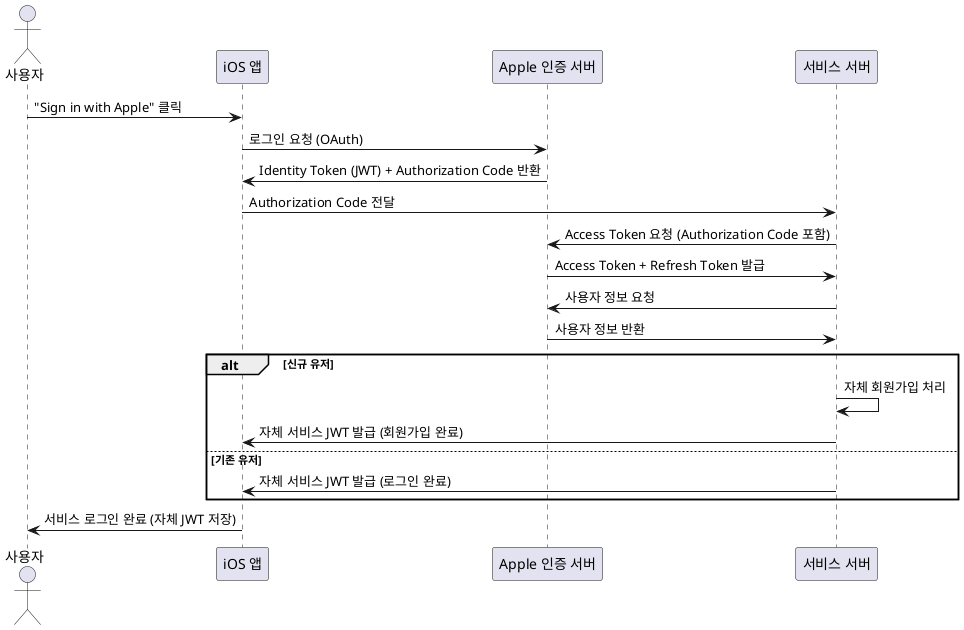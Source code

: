 @startuml
'https://plantuml.com/sequence-diagram

actor 사용자
participant "iOS 앱" as Client
participant "Apple 인증 서버" as Apple
participant "서비스 서버" as Server

사용자 -> Client : "Sign in with Apple" 클릭
Client -> Apple : 로그인 요청 (OAuth)
Apple -> Client : Identity Token (JWT) + Authorization Code 반환
Client -> Server : Authorization Code 전달

Server -> Apple : Access Token 요청 (Authorization Code 포함)
Apple -> Server : Access Token + Refresh Token 발급
Server -> Apple : 사용자 정보 요청
Apple -> Server : 사용자 정보 반환

alt 신규 유저
    Server -> Server : 자체 회원가입 처리
    Server -> Client : 자체 서비스 JWT 발급 (회원가입 완료)
else 기존 유저
    Server -> Client : 자체 서비스 JWT 발급 (로그인 완료)
end

Client -> 사용자 : 서비스 로그인 완료 (자체 JWT 저장)

@enduml
